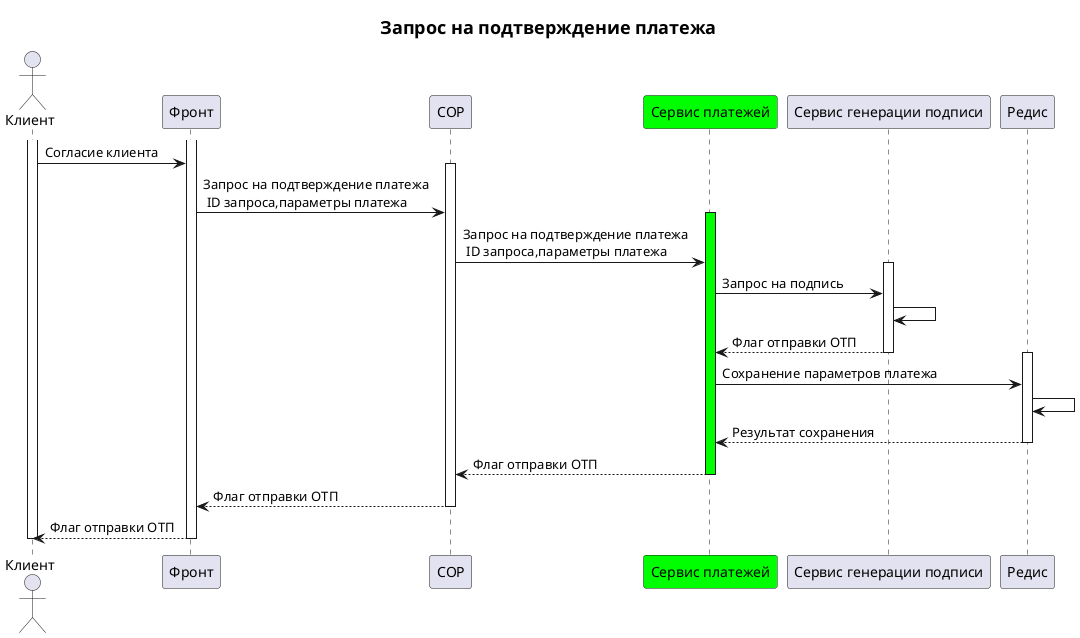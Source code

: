 @startuml
title = Запрос на подтверждение платежа
actor "Клиент"              as Item1  order 10 
participant "Фронт"              as Item2  order 20 
participant "СОР"              as Item3  order 30 
participant "Сервис платежей"              as Item4  order 40 #00FF00
participant "Сервис генерации подписи"              as Item5  order 50 
participant "Редис"              as Item6  order 60 
  activate Item1 
  activate Item2 
  Item1 -> Item2 : Согласие клиента
  activate Item3 
  Item2 -> Item3 : Запрос на подтверждение платежа\n ID запроса,параметры платежа
  activate Item4 #00FF00
  Item3 -> Item4 : Запрос на подтверждение платежа\n ID запроса,параметры платежа
  activate Item5 
  Item4 -> Item5 : Запрос на подпись
  Item5 -> Item5
  Item5 --> Item4 : Флаг отправки ОТП
  deactivate Item5
  activate Item6 
  Item4 -> Item6 : Сохранение параметров платежа
  Item6 -> Item6
  Item6 --> Item4 : Результат сохранения
  deactivate Item6
  Item4 --> Item3 : Флаг отправки ОТП
  deactivate Item4
  Item3 --> Item2 : Флаг отправки ОТП
  deactivate Item3
  Item2 --> Item1 : Флаг отправки ОТП
  deactivate Item2
  deactivate Item1
@enduml

